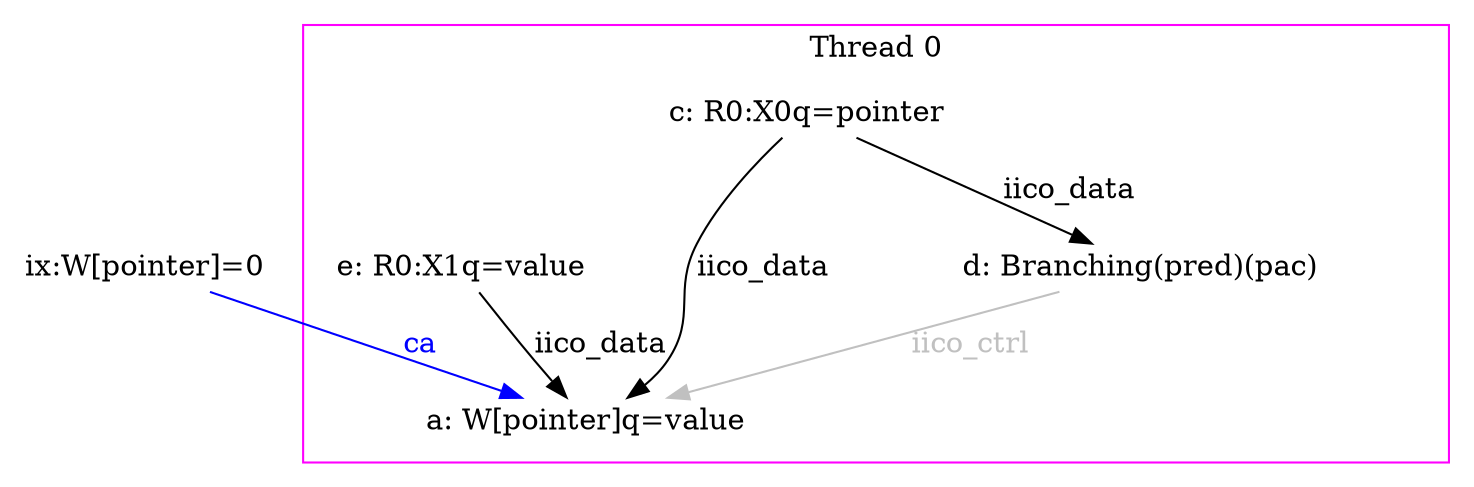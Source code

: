 digraph G {
    eiid1 [label="ix:W[pointer]=0", shape="none", fixedsize="false", height="0.194444", width="1.166667"];
    subgraph cluster_proc0 { rank=sink; label = "Thread 0"; color=magenta; shape=box;
        eiid0 [label="a: W[pointer]q=value", shape="none", fixedsize="false", height="0.194444", width="1.555556"];
        eiid2 [label="c: R0:X0q=pointer", shape="none", fixedsize="false", height="0.194444", width="1.555556"];
        eiid3 [label="d: Branching(pred)(pac)", shape="none", fixedsize="false", height="0.194444", width="3.888889"];
        eiid4 [label="e: R0:X1q=value", shape="none", fixedsize="false", height="0.194444", width="1.750000"];
    }
    eiid2 -> eiid0 [label="iico_data", color="black", fontcolor="black"];
    eiid2 -> eiid3 [label="iico_data", color="black", fontcolor="black"];
    eiid4 -> eiid0 [label="iico_data", color="black", fontcolor="black"];
    eiid3 -> eiid0 [label="iico_ctrl", color="grey", fontcolor="grey"];
    eiid1 -> eiid0 [label="ca", color="blue", fontcolor="blue"];
}
